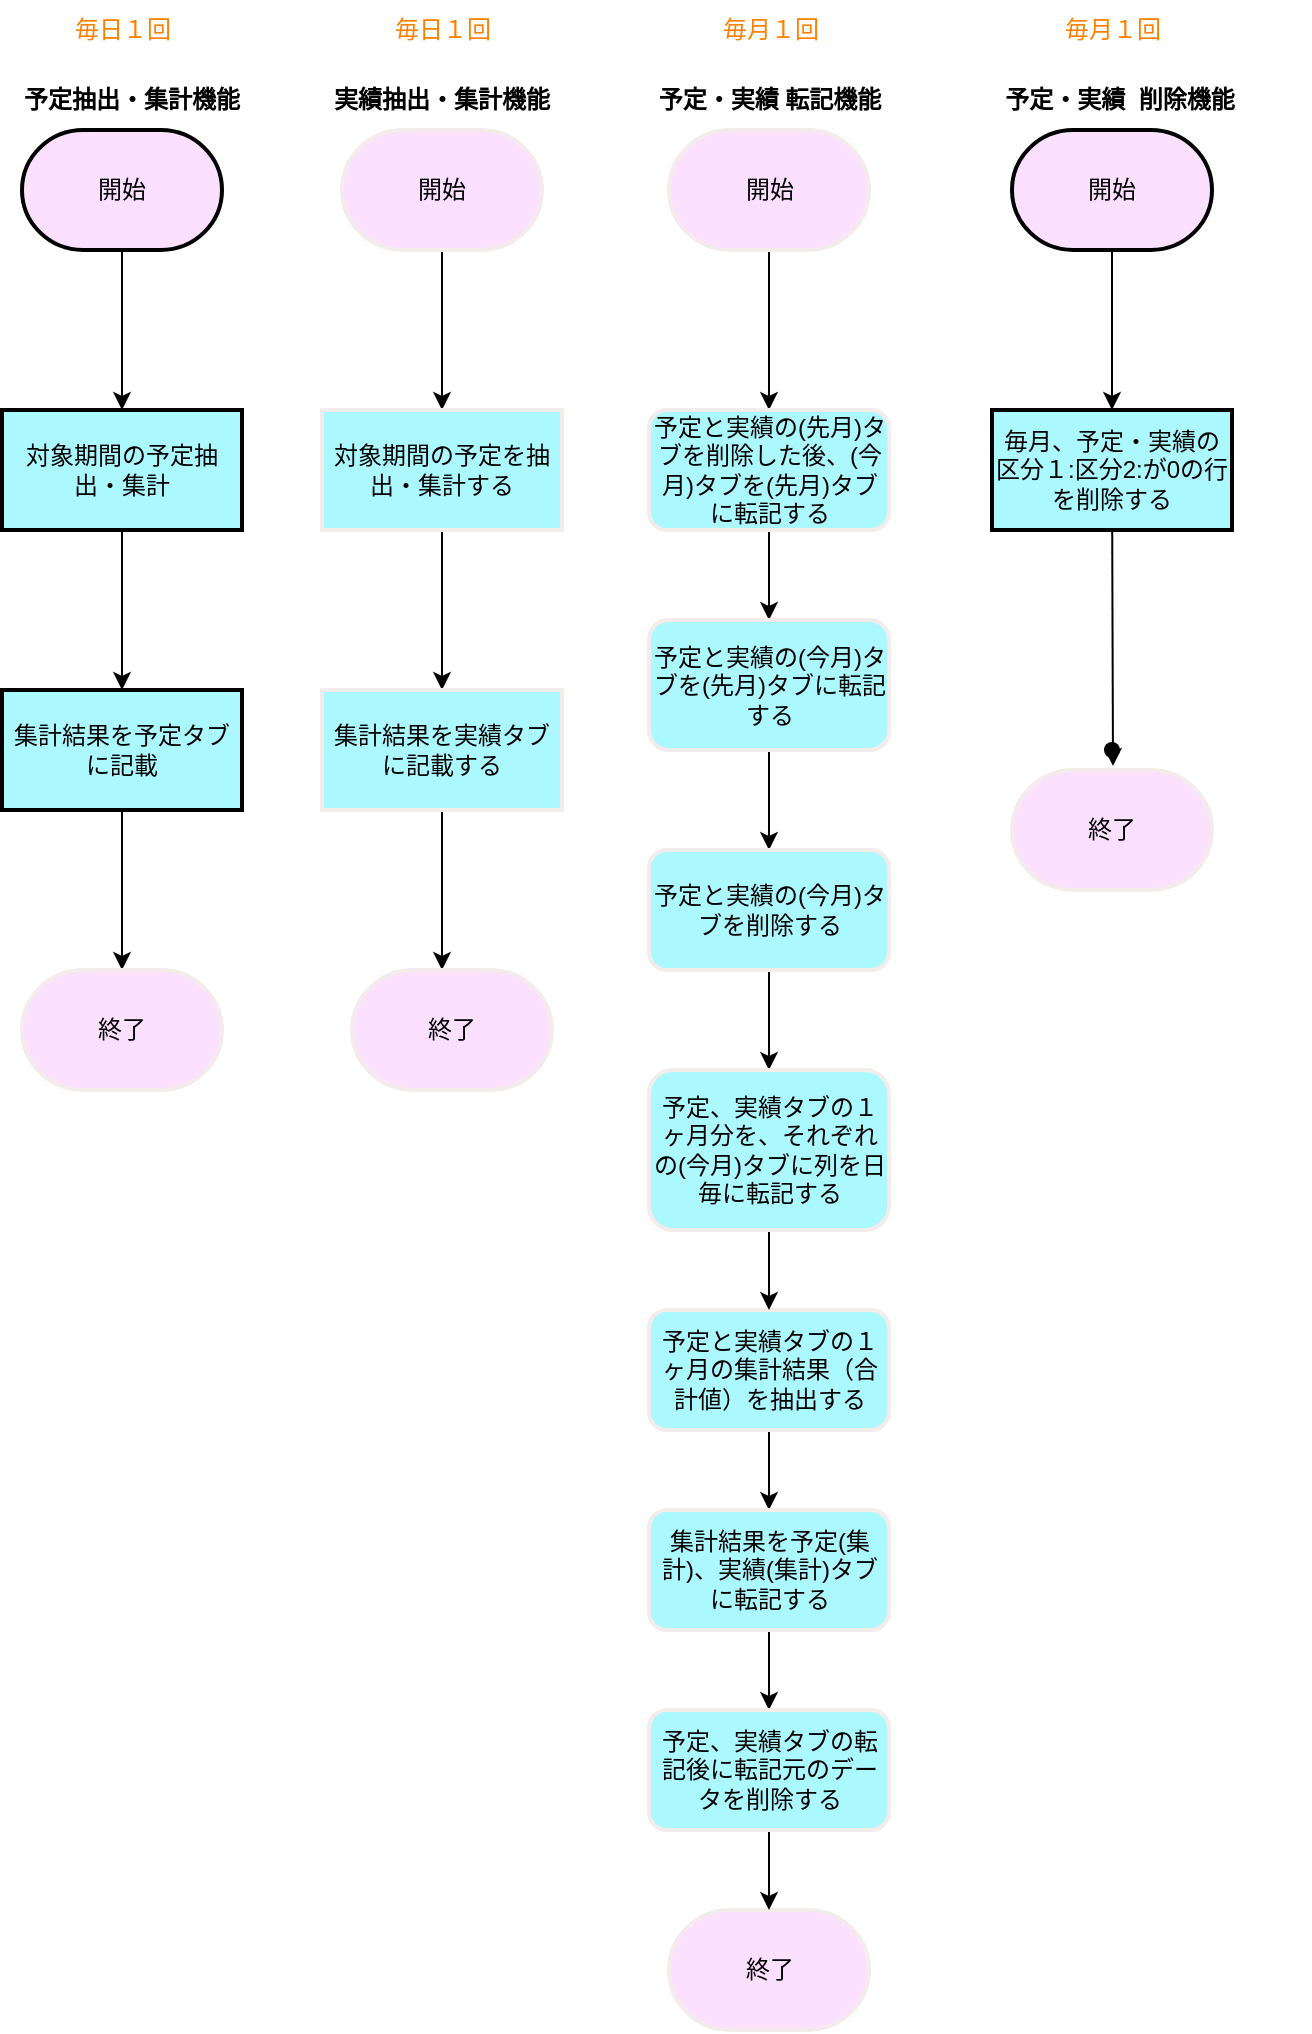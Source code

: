 <mxfile>
    <diagram id="L_NodiOgFQpjzgN6-_PM" name="ページ1">
        <mxGraphModel dx="998" dy="1208" grid="0" gridSize="10" guides="1" tooltips="1" connect="0" arrows="1" fold="1" page="1" pageScale="1" pageWidth="827" pageHeight="1169" background="#ffffff" math="0" shadow="0">
            <root>
                <mxCell id="0"/>
                <mxCell id="1" parent="0"/>
                <mxCell id="2" value="&lt;font color=&quot;#000000&quot;&gt;予定抽出・集計機能&lt;/font&gt;" style="text;strokeColor=none;align=center;fillColor=none;html=1;verticalAlign=middle;whiteSpace=wrap;rounded=0;fontStyle=1" parent="1" vertex="1">
                    <mxGeometry x="96" y="50" width="110" height="30" as="geometry"/>
                </mxCell>
                <mxCell id="5" value="" style="edgeStyle=none;html=1;fontColor=#000000;strokeColor=#000000;entryX=0.5;entryY=0;entryDx=0;entryDy=0;entryPerimeter=0;" parent="1" source="3" target="4" edge="1">
                    <mxGeometry relative="1" as="geometry">
                        <mxPoint x="146" y="210" as="targetPoint"/>
                    </mxGeometry>
                </mxCell>
                <mxCell id="3" value="開始" style="strokeWidth=2;html=1;shape=mxgraph.flowchart.terminator;whiteSpace=wrap;fontColor=#000000;fillColor=#FCE0FF;" parent="1" vertex="1">
                    <mxGeometry x="96" y="80" width="100" height="60" as="geometry"/>
                </mxCell>
                <mxCell id="7" value="" style="edgeStyle=none;html=1;fontColor=#000000;fillColor=#d80073;strokeColor=#000000;" parent="1" source="4" target="6" edge="1">
                    <mxGeometry relative="1" as="geometry"/>
                </mxCell>
                <mxCell id="4" value="対象期間の予定抽出・集計" style="whiteSpace=wrap;html=1;fillColor=#ABF9FF;fontColor=#000000;strokeWidth=2;" parent="1" vertex="1">
                    <mxGeometry x="86" y="220" width="120" height="60" as="geometry"/>
                </mxCell>
                <mxCell id="10" value="" style="edgeStyle=none;html=1;strokeColor=#000000;fontColor=#000000;" parent="1" source="6" edge="1">
                    <mxGeometry relative="1" as="geometry">
                        <mxPoint x="146" y="500" as="targetPoint"/>
                    </mxGeometry>
                </mxCell>
                <mxCell id="6" value="集計結果を予定タブに記載" style="whiteSpace=wrap;html=1;fillColor=#ABF9FF;fontColor=#000000;strokeWidth=2;" parent="1" vertex="1">
                    <mxGeometry x="86" y="360" width="120" height="60" as="geometry"/>
                </mxCell>
                <mxCell id="11" value="終了" style="strokeWidth=2;html=1;shape=mxgraph.flowchart.terminator;whiteSpace=wrap;strokeColor=#F4EBEB;fontColor=#000000;fillColor=#FCE0FF;" parent="1" vertex="1">
                    <mxGeometry x="96" y="500" width="100" height="60" as="geometry"/>
                </mxCell>
                <mxCell id="13" value="実績抽出・集計機能" style="text;strokeColor=none;align=center;fillColor=none;html=1;verticalAlign=middle;whiteSpace=wrap;rounded=0;fontColor=#000000;fontStyle=1" parent="1" vertex="1">
                    <mxGeometry x="251" y="50" width="110" height="30" as="geometry"/>
                </mxCell>
                <mxCell id="16" value="" style="edgeStyle=none;html=1;strokeColor=#000000;fontColor=#000000;" parent="1" source="14" target="15" edge="1">
                    <mxGeometry relative="1" as="geometry"/>
                </mxCell>
                <mxCell id="14" value="開始" style="strokeWidth=2;html=1;shape=mxgraph.flowchart.terminator;whiteSpace=wrap;strokeColor=#F4EBEB;fontColor=#000000;fillColor=#FCE0FF;" parent="1" vertex="1">
                    <mxGeometry x="256" y="80" width="100" height="60" as="geometry"/>
                </mxCell>
                <mxCell id="18" value="" style="edgeStyle=none;html=1;strokeColor=#000000;fontColor=#000000;" parent="1" source="15" target="17" edge="1">
                    <mxGeometry relative="1" as="geometry"/>
                </mxCell>
                <mxCell id="15" value="対象期間の予定を抽出・集計する" style="whiteSpace=wrap;html=1;fillColor=#ABF9FF;strokeColor=#F4EBEB;fontColor=#000000;strokeWidth=2;" parent="1" vertex="1">
                    <mxGeometry x="246" y="220" width="120" height="60" as="geometry"/>
                </mxCell>
                <mxCell id="20" value="" style="edgeStyle=none;html=1;strokeColor=#000000;fontColor=#000000;" parent="1" source="17" edge="1">
                    <mxGeometry relative="1" as="geometry">
                        <mxPoint x="306" y="500" as="targetPoint"/>
                    </mxGeometry>
                </mxCell>
                <mxCell id="17" value="集計結果を実績タブに記載する" style="whiteSpace=wrap;html=1;fillColor=#ABF9FF;strokeColor=#F4EBEB;fontColor=#000000;strokeWidth=2;" parent="1" vertex="1">
                    <mxGeometry x="246" y="360" width="120" height="60" as="geometry"/>
                </mxCell>
                <mxCell id="21" value="終了" style="strokeWidth=2;html=1;shape=mxgraph.flowchart.terminator;whiteSpace=wrap;strokeColor=#F4EBEB;fontColor=#000000;fillColor=#FCE0FF;" parent="1" vertex="1">
                    <mxGeometry x="261" y="500" width="100" height="60" as="geometry"/>
                </mxCell>
                <mxCell id="22" value="予定・実績 転記機能" style="text;strokeColor=none;align=center;fillColor=none;html=1;verticalAlign=middle;whiteSpace=wrap;rounded=0;fontColor=#000000;fontStyle=1" parent="1" vertex="1">
                    <mxGeometry x="369.5" y="50" width="200" height="30" as="geometry"/>
                </mxCell>
                <mxCell id="24" value="終了" style="strokeWidth=2;html=1;shape=mxgraph.flowchart.terminator;whiteSpace=wrap;strokeColor=#F4EBEB;fontColor=#000000;fillColor=#FCE0FF;" parent="1" vertex="1">
                    <mxGeometry x="419.5" y="970" width="100" height="60" as="geometry"/>
                </mxCell>
                <mxCell id="46" value="" style="edgeStyle=none;html=1;strokeColor=#000000;fontColor=#000000;" edge="1" parent="1" source="25" target="41">
                    <mxGeometry relative="1" as="geometry"/>
                </mxCell>
                <mxCell id="25" value="開始" style="strokeWidth=2;html=1;shape=mxgraph.flowchart.terminator;whiteSpace=wrap;strokeColor=#F4EBEB;fontColor=#000000;fillColor=#FCE0FF;" parent="1" vertex="1">
                    <mxGeometry x="419.5" y="80" width="100" height="60" as="geometry"/>
                </mxCell>
                <mxCell id="29" value="" style="edgeStyle=none;html=1;strokeColor=#000000;fontColor=#000000;" parent="1" source="26" edge="1">
                    <mxGeometry relative="1" as="geometry">
                        <mxPoint x="469.5" y="770" as="targetPoint"/>
                    </mxGeometry>
                </mxCell>
                <mxCell id="26" value="予定と実績タブの１ヶ月の集計結果（合計値）を抽出する" style="rounded=1;whiteSpace=wrap;html=1;fillColor=#ABF9FF;strokeColor=#F4EBEB;fontColor=#000000;strokeWidth=2;" parent="1" vertex="1">
                    <mxGeometry x="409.5" y="670" width="120" height="60" as="geometry"/>
                </mxCell>
                <mxCell id="33" value="" style="edgeStyle=none;html=1;strokeColor=#000000;fontColor=#000000;" parent="1" source="28" edge="1">
                    <mxGeometry relative="1" as="geometry">
                        <mxPoint x="469.5" y="870" as="targetPoint"/>
                    </mxGeometry>
                </mxCell>
                <mxCell id="28" value="集計結果を予定(集計)、実績(集計)タブに転記する" style="rounded=1;whiteSpace=wrap;html=1;fillColor=#ABF9FF;strokeColor=#F4EBEB;fontColor=#000000;strokeWidth=2;" parent="1" vertex="1">
                    <mxGeometry x="409.5" y="770" width="120" height="60" as="geometry"/>
                </mxCell>
                <mxCell id="57" value="" style="edgeStyle=none;html=1;strokeColor=#000000;fontColor=#F4EBEB;" edge="1" parent="1" source="32">
                    <mxGeometry relative="1" as="geometry">
                        <mxPoint x="469.5" y="970" as="targetPoint"/>
                    </mxGeometry>
                </mxCell>
                <mxCell id="32" value="予定、実績タブの転記後に転記元のデータを削除する" style="rounded=1;whiteSpace=wrap;html=1;fillColor=#ABF9FF;strokeColor=#F4EBEB;fontColor=#000000;strokeWidth=2;" parent="1" vertex="1">
                    <mxGeometry x="409.5" y="870" width="120" height="60" as="geometry"/>
                </mxCell>
                <mxCell id="37" value="予定・実績&amp;nbsp; 削除機能" style="text;strokeColor=none;align=center;fillColor=none;html=1;verticalAlign=middle;whiteSpace=wrap;rounded=0;fontColor=#000000;fontStyle=1" parent="1" vertex="1">
                    <mxGeometry x="550" y="50" width="190" height="30" as="geometry"/>
                </mxCell>
                <mxCell id="40" value="" style="edgeStyle=none;html=1;fontColor=#000000;strokeColor=#000000;" edge="1" parent="1" source="38" target="39">
                    <mxGeometry relative="1" as="geometry"/>
                </mxCell>
                <mxCell id="38" value="&lt;font color=&quot;#000000&quot;&gt;開始&lt;/font&gt;" style="strokeWidth=2;html=1;shape=mxgraph.flowchart.terminator;whiteSpace=wrap;fillColor=#FCE0FF;" vertex="1" parent="1">
                    <mxGeometry x="591" y="80" width="100" height="60" as="geometry"/>
                </mxCell>
                <mxCell id="44" value="" style="edgeStyle=none;html=1;strokeColor=#000000;fontColor=#000000;entryX=0.505;entryY=-0.033;entryDx=0;entryDy=0;entryPerimeter=0;" edge="1" parent="1" source="39" target="66">
                    <mxGeometry relative="1" as="geometry">
                        <mxPoint x="646" y="390" as="targetPoint"/>
                    </mxGeometry>
                </mxCell>
                <mxCell id="39" value="&lt;font color=&quot;#000000&quot;&gt;毎月、予定・実績の&lt;br&gt;区分１:区分2:が0の行を削除する&lt;br&gt;&lt;/font&gt;" style="whiteSpace=wrap;html=1;fillColor=#ABF9FF;strokeWidth=2;" vertex="1" parent="1">
                    <mxGeometry x="581" y="220" width="120" height="60" as="geometry"/>
                </mxCell>
                <mxCell id="47" value="" style="edgeStyle=none;html=1;strokeColor=#000000;fontColor=#000000;" edge="1" parent="1" target="26">
                    <mxGeometry relative="1" as="geometry">
                        <mxPoint x="469.5" y="630" as="sourcePoint"/>
                    </mxGeometry>
                </mxCell>
                <mxCell id="55" value="" style="edgeStyle=none;html=1;strokeColor=#000000;fontColor=#F4EBEB;" edge="1" parent="1" source="41" target="53">
                    <mxGeometry relative="1" as="geometry"/>
                </mxCell>
                <mxCell id="41" value="予定と実績の(先月)タブを削除した後、(今月)タブを(先月)タブに転記する" style="rounded=1;whiteSpace=wrap;html=1;fillColor=#ABF9FF;strokeColor=#F4EBEB;fontColor=#000000;strokeWidth=2;" vertex="1" parent="1">
                    <mxGeometry x="409.5" y="220" width="120" height="60" as="geometry"/>
                </mxCell>
                <mxCell id="43" value="" style="shape=waypoint;sketch=0;size=6;pointerEvents=1;points=[];fillColor=#C9F1FF;resizable=0;rotatable=0;perimeter=centerPerimeter;snapToPoint=1;strokeWidth=2;" vertex="1" parent="1">
                    <mxGeometry x="631" y="380" width="20" height="20" as="geometry"/>
                </mxCell>
                <mxCell id="58" value="" style="edgeStyle=none;html=1;strokeColor=#000000;fontColor=#F4EBEB;" edge="1" parent="1" source="53" target="54">
                    <mxGeometry relative="1" as="geometry"/>
                </mxCell>
                <mxCell id="53" value="予定と実績の(今月)タブを(先月)タブに転記する" style="rounded=1;whiteSpace=wrap;html=1;fillColor=#ABF9FF;strokeColor=#F4EBEB;fontColor=#000000;strokeWidth=2;" vertex="1" parent="1">
                    <mxGeometry x="409.5" y="325" width="120" height="65" as="geometry"/>
                </mxCell>
                <mxCell id="59" value="" style="edgeStyle=none;html=1;strokeColor=#000000;fontColor=#F4EBEB;" edge="1" parent="1" source="54" target="56">
                    <mxGeometry relative="1" as="geometry"/>
                </mxCell>
                <mxCell id="54" value="予定と実績の(今月)タブを削除する" style="rounded=1;whiteSpace=wrap;html=1;fillColor=#ABF9FF;strokeColor=#F4EBEB;fontColor=#000000;strokeWidth=2;" vertex="1" parent="1">
                    <mxGeometry x="409.5" y="440" width="120" height="60" as="geometry"/>
                </mxCell>
                <mxCell id="56" value="予定、実績タブの１ヶ月分を、それぞれの(今月)タブに列を日毎に転記する" style="rounded=1;whiteSpace=wrap;html=1;fillColor=#ABF9FF;strokeColor=#F4EBEB;fontColor=#000000;strokeWidth=2;" vertex="1" parent="1">
                    <mxGeometry x="409.5" y="550" width="120" height="80" as="geometry"/>
                </mxCell>
                <mxCell id="62" value="毎日１回" style="text;html=1;align=center;verticalAlign=middle;resizable=0;points=[];autosize=1;strokeColor=none;fillColor=none;fontColor=#FF8000;" vertex="1" parent="1">
                    <mxGeometry x="111" y="15" width="70" height="30" as="geometry"/>
                </mxCell>
                <mxCell id="63" value="毎日１回" style="text;html=1;align=center;verticalAlign=middle;resizable=0;points=[];autosize=1;strokeColor=none;fillColor=none;fontColor=#FF8000;" vertex="1" parent="1">
                    <mxGeometry x="271" y="15" width="70" height="30" as="geometry"/>
                </mxCell>
                <mxCell id="64" value="毎月１回" style="text;html=1;align=center;verticalAlign=middle;resizable=0;points=[];autosize=1;strokeColor=none;fillColor=none;fontColor=#FF8000;" vertex="1" parent="1">
                    <mxGeometry x="435" y="15" width="70" height="30" as="geometry"/>
                </mxCell>
                <mxCell id="65" value="毎月１回" style="text;html=1;align=center;verticalAlign=middle;resizable=0;points=[];autosize=1;strokeColor=none;fillColor=none;fontColor=#FF8000;" vertex="1" parent="1">
                    <mxGeometry x="606" y="15" width="70" height="30" as="geometry"/>
                </mxCell>
                <mxCell id="66" value="終了" style="strokeWidth=2;html=1;shape=mxgraph.flowchart.terminator;whiteSpace=wrap;strokeColor=#F4EBEB;fontColor=#000000;fillColor=#FCE0FF;" vertex="1" parent="1">
                    <mxGeometry x="591" y="400" width="100" height="60" as="geometry"/>
                </mxCell>
            </root>
        </mxGraphModel>
    </diagram>
</mxfile>